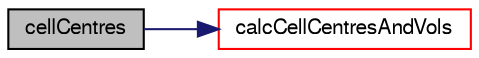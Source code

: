 digraph "cellCentres"
{
  bgcolor="transparent";
  edge [fontname="FreeSans",fontsize="10",labelfontname="FreeSans",labelfontsize="10"];
  node [fontname="FreeSans",fontsize="10",shape=record];
  rankdir="LR";
  Node34872 [label="cellCentres",height=0.2,width=0.4,color="black", fillcolor="grey75", style="filled", fontcolor="black"];
  Node34872 -> Node34873 [color="midnightblue",fontsize="10",style="solid",fontname="FreeSans"];
  Node34873 [label="calcCellCentresAndVols",height=0.2,width=0.4,color="red",URL="$a27530.html#a94b718690e507f1997a6e4e9a2c6dce2",tooltip="Calculate cell centres and volumes. "];
}
